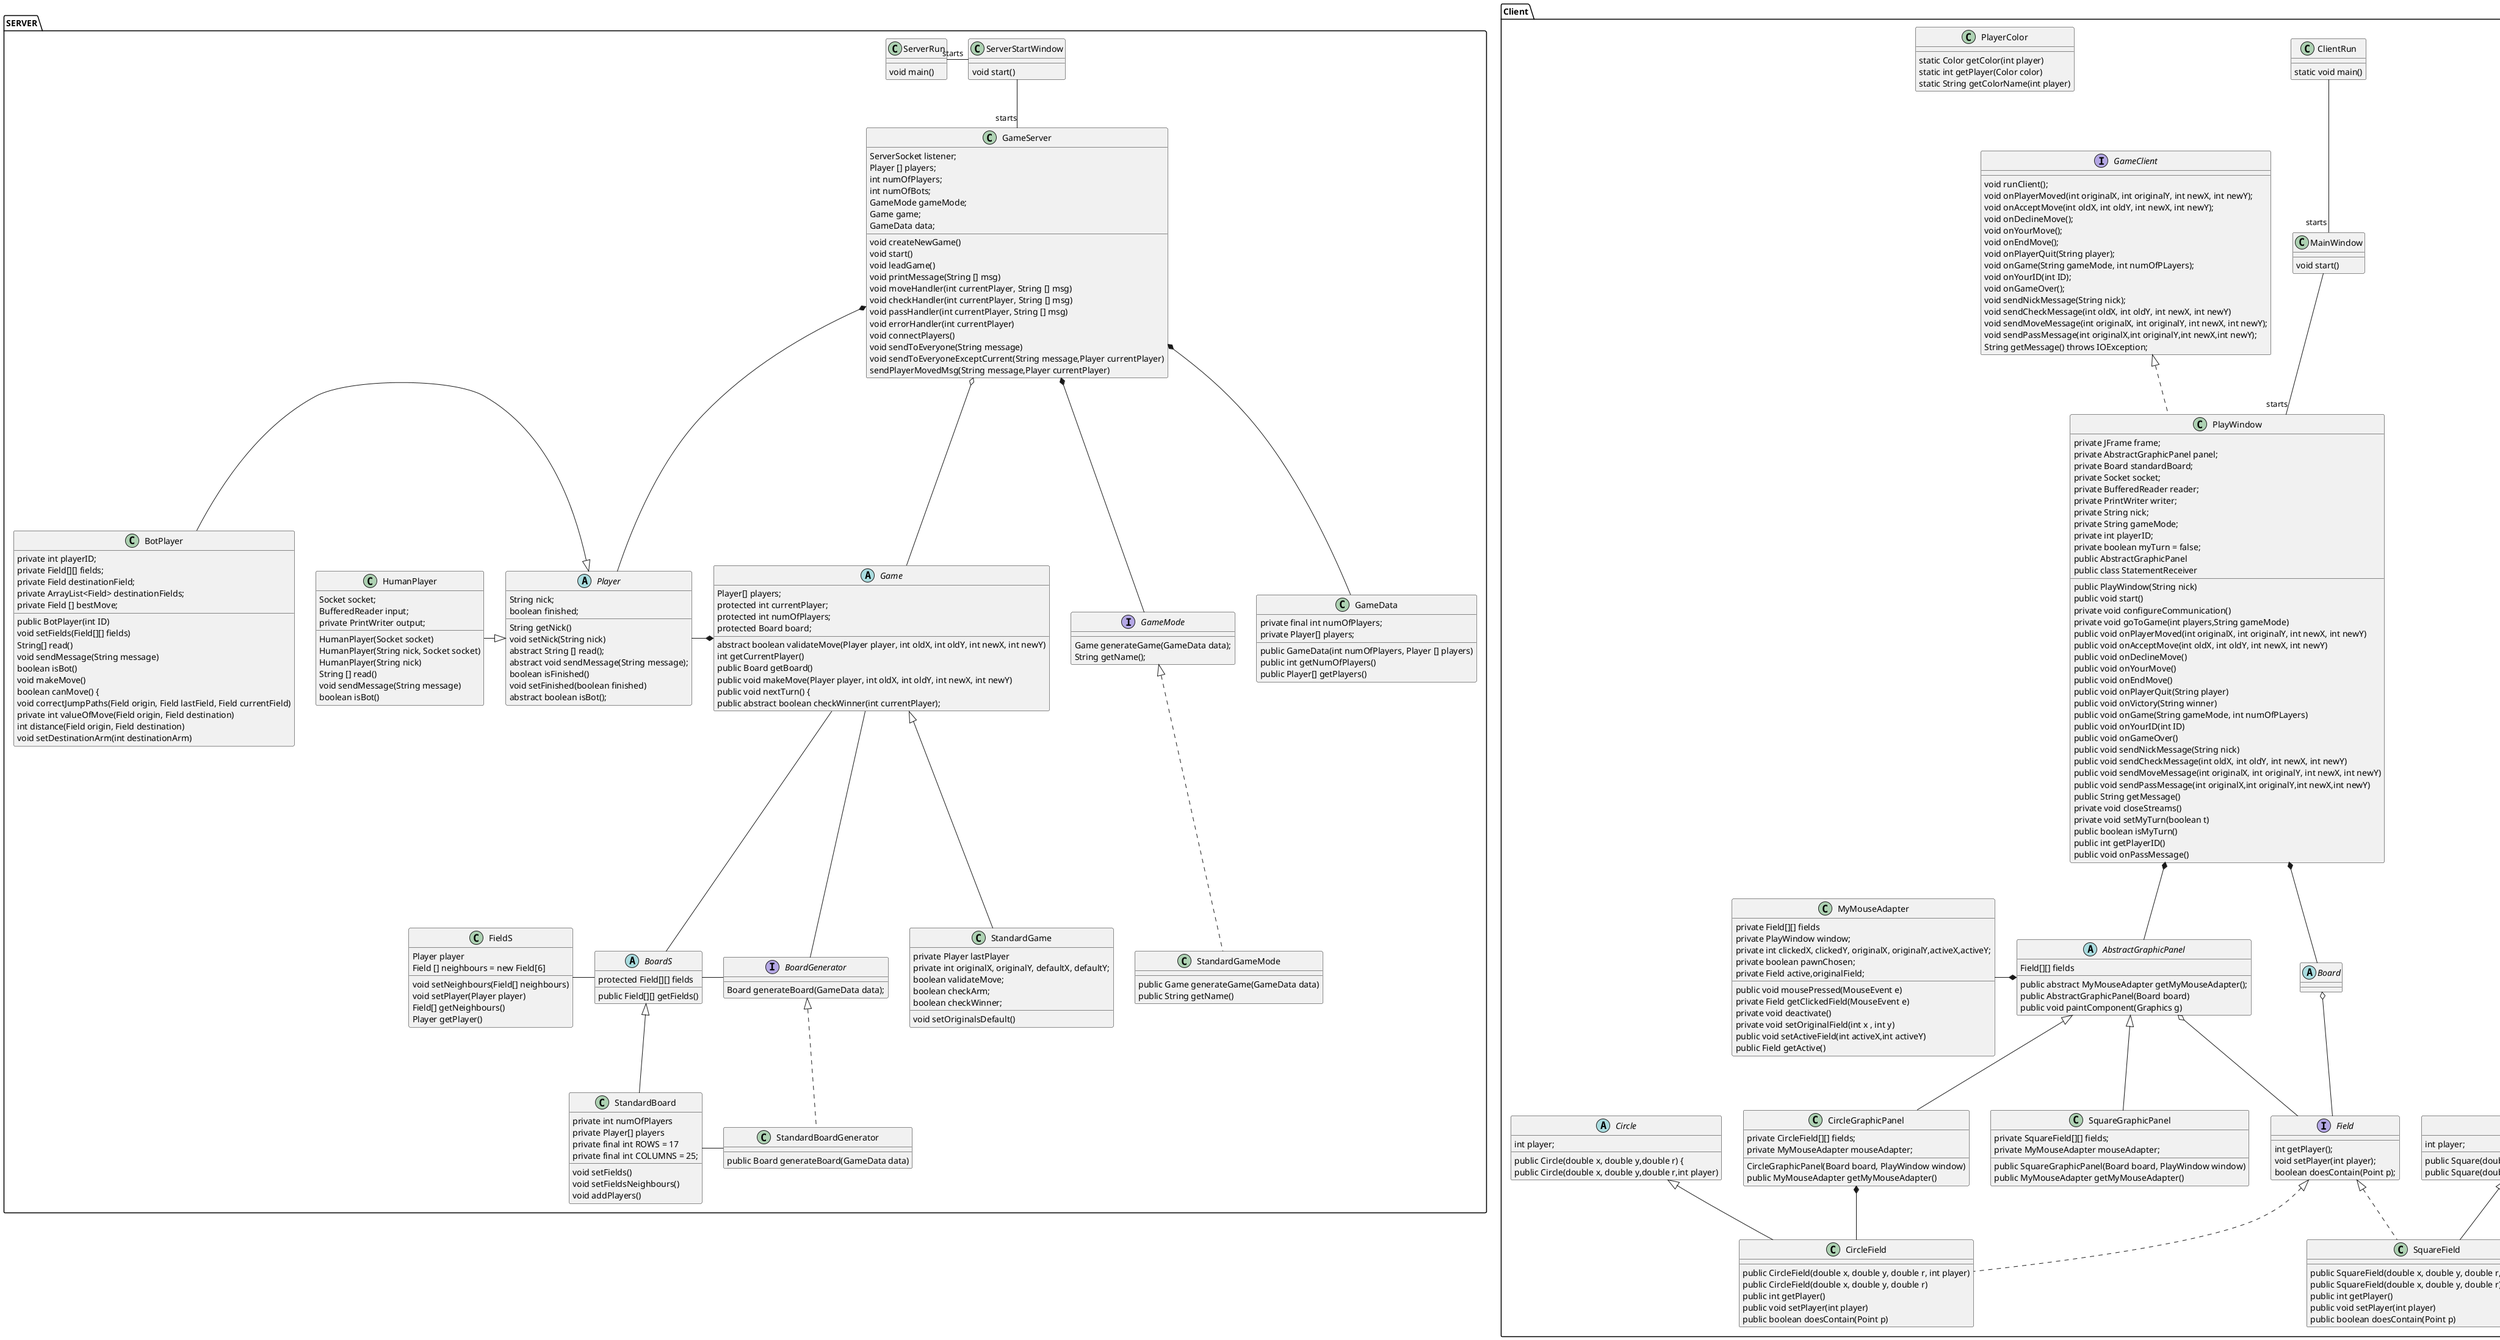 Aggregation implies a relationship where the child can exist independently
of the parent.
Example: Class (parent) and Student (child).
Delete the Class and the Students still exist.
Composition implies a relationship where the child cannot exist independent of the parent.
Example: House (parent) and Room (child).
Rooms don't exist separate to a House.
Kompozycja-całość jest jedynym wlaścicielem częśći ~wykład

@startuml
package "SERVER"{
class ServerRun
class ServerStartWindow
class GameServer
class StandardGame
class StandardGameMode
class Player
class FieldS
abstract class BoardS
class StandardBoard
interface BoardGenerator
class StandardBoardGenerator
abstract class Game
interface GameMode
class GameData
ServerRun-"starts"ServerStartWindow
ServerStartWindow--"starts"GameServer
GameServer o--Game
GameServer*--GameMode
GameServer*--GameData
GameServer*--Player
Player-*Game
FieldS-BoardS
Game<|--StandardGame
Game--BoardS
Game--BoardGenerator
BoardGenerator<|..StandardBoardGenerator
GameMode<|..StandardGameMode
BoardS<|--StandardBoard
BoardS-BoardGenerator
StandardBoard-StandardBoardGenerator
HumanPlayer-|>Player
BotPlayer-|>Player
    class ServerRun
    {
    void main()
    }
    class ServerStartWindow
    {
        void start()
    }
    class GameServer
    {
            ServerSocket listener;
             Player [] players;
             int numOfPlayers;
             int numOfBots;
             GameMode gameMode;
             Game game;
             GameData data;
             void createNewGame()
             void start()
             void leadGame()
             void printMessage(String [] msg)
             void moveHandler(int currentPlayer, String [] msg)
             void checkHandler(int currentPlayer, String [] msg)
             void passHandler(int currentPlayer, String [] msg)
             void errorHandler(int currentPlayer)
             void connectPlayers()
             void sendToEveryone(String message)
             void sendToEveryoneExceptCurrent(String message,Player currentPlayer)
             sendPlayerMovedMsg(String message,Player currentPlayer)
    }
    abstract class Player {
        String nick;
        boolean finished;
        String getNick()
        void setNick(String nick)
        abstract String [] read();
        abstract void sendMessage(String message);
        boolean isFinished()
        void setFinished(boolean finished)
        abstract boolean isBot();
    }
    class HumanPlayer  {
        Socket socket;
        BufferedReader input;
        private PrintWriter output;
        HumanPlayer(Socket socket)
        HumanPlayer(String nick, Socket socket)
        HumanPlayer(String nick)
        String [] read()
        void sendMessage(String message)
        boolean isBot()
    }
    class BotPlayer {
        private int playerID;
        private Field[][] fields;
        private Field destinationField;
        private ArrayList<Field> destinationFields;
        private Field [] bestMove;
        public BotPlayer(int ID)
        void setFields(Field[][] fields)
        String[] read()
        void sendMessage(String message)
        boolean isBot()
        void makeMove()
        boolean canMove() {
        void correctJumpPaths(Field origin, Field lastField, Field currentField)
        private int valueOfMove(Field origin, Field destination)
        int distance(Field origin, Field destination)
        void setDestinationArm(int destinationArm)
    }
    abstract class Game
    {
        Player[] players;
        protected int currentPlayer;
        protected int numOfPlayers;
        protected Board board;
        abstract boolean validateMove(Player player, int oldX, int oldY, int newX, int newY)
        int getCurrentPlayer()
        public Board getBoard()
        public void makeMove(Player player, int oldX, int oldY, int newX, int newY)
        public void nextTurn() {
        public abstract boolean checkWinner(int currentPlayer);
    }
    class GameData {
        private final int numOfPlayers;
        private Player[] players;
        public GameData(int numOfPlayers, Player [] players)
        public int getNumOfPlayers()
        public Player[] getPlayers()
    }
    interface GameMode {
        Game generateGame(GameData data);
        String getName();
    }
    class StandardGameMode {
        public Game generateGame(GameData data)
        public String getName()
    }
    abstract class BoardS {
        protected Field[][] fields
        public Field[][] getFields()
    }
    interface BoardGenerator {
        Board generateBoard(GameData data);
    }
    class FieldS {
        Player player
        Field [] neighbours = new Field[6]
        void setNeighbours(Field[] neighbours)
        void setPlayer(Player player)
        Field[] getNeighbours()
        Player getPlayer()
        }
    class StandardBoard{
        private int numOfPlayers
        private Player[] players
        private final int ROWS = 17
        private final int COLUMNS = 25;
        void setFields()
        void setFieldsNeighbours()
        void addPlayers()
        }
    class StandardBoardGenerator{
    public Board generateBoard(GameData data)
    }
    class StandardGame{
     private Player lastPlayer
     private int originalX, originalY, defaultX, defaultY;
     boolean validateMove;
     boolean checkArm;
     boolean checkWinner;
     void setOriginalsDefault()
        }

}


package "Client"{
class ClientRun
class MainWindow
class PlayWindow
interface Field
interface GameClient
abstract class Board
abstract class AbstractGraphicPanel
class MyMouseAdapter
class CircleGraphicPanel
class PlayerColor
abstract class Square
class SquareField
class SquareGraphicPanel
abstract class Circle

ClientRun--"starts"MainWindow
GameClient<|..PlayWindow
MainWindow--"starts"PlayWindow
PlayWindow*--AbstractGraphicPanel
PlayWindow*--Board
AbstractGraphicPanel o--Field
AbstractGraphicPanel *-left-MyMouseAdapter
AbstractGraphicPanel<|--CircleGraphicPanel
CircleGraphicPanel*--CircleField
Field<|..CircleField
Circle<|--CircleField
Board o--Field
AbstractGraphicPanel<|--SquareGraphicPanel
Field<|..SquareField
Square<|--SquareField

    class ClientRun {
        static void main()
    }
    class MainWindow {
        void start()
    }
    interface GameClient {
        void runClient();
        void onPlayerMoved(int originalX, int originalY, int newX, int newY);
        void onAcceptMove(int oldX, int oldY, int newX, int newY);
        void onDeclineMove();
        void onYourMove();
        void onEndMove();
        void onPlayerQuit(String player);
        void onGame(String gameMode, int numOfPLayers);
        void onYourID(int ID);
        void onGameOver();
        void sendNickMessage(String nick);
        void sendCheckMessage(int oldX, int oldY, int newX, int newY)
        void sendMoveMessage(int originalX, int originalY, int newX, int newY);
        void sendPassMessage(int originalX,int originalY,int newX,int newY);
        String getMessage() throws IOException;
    }
    class PlayWindow {
        private JFrame frame;
        private AbstractGraphicPanel panel;
        private Board standardBoard;
        private Socket socket;
        private BufferedReader reader;
        private PrintWriter writer;
        private String nick;
        private String gameMode;
        private int playerID;
        private boolean myTurn = false;
        public PlayWindow(String nick)
        public void start()
        private void configureCommunication()
        private void goToGame(int players,String gameMode)
        public void onPlayerMoved(int originalX, int originalY, int newX, int newY)
        public void onAcceptMove(int oldX, int oldY, int newX, int newY)
        public void onDeclineMove()
        public void onYourMove()
        public void onEndMove()
        public void onPlayerQuit(String player)
        public void onVictory(String winner)
        public void onGame(String gameMode, int numOfPLayers)
        public void onYourID(int ID)
        public void onGameOver()
        public void sendNickMessage(String nick)
        public void sendCheckMessage(int oldX, int oldY, int newX, int newY)
        public void sendMoveMessage(int originalX, int originalY, int newX, int newY)
        public void sendPassMessage(int originalX,int originalY,int newX,int newY)
        public String getMessage()
        private void closeStreams()
        private void setMyTurn(boolean t)
        public boolean isMyTurn()
        public int getPlayerID()
        public AbstractGraphicPanel
        public void onPassMessage()
        public class StatementReceiver
        }
    abstract class AbstractGraphicPanel{
        Field[][] fields
        public abstract MyMouseAdapter getMyMouseAdapter();
        public AbstractGraphicPanel(Board board)
        public void paintComponent(Graphics g)
    }
    class MyMouseAdapter {
    private Field[][] fields
        private PlayWindow window;
        private int clickedX, clickedY, originalX, originalY,activeX,activeY;
        private boolean pawnChosen;
        private Field active,originalField;
        public void mousePressed(MouseEvent e)
        private Field getClickedField(MouseEvent e)
        private void deactivate()
        private void setOriginalField(int x , int y)
        public void setActiveField(int activeX,int activeY)
        public Field getActive()
    }
    class CircleGraphicPanel {
       private CircleField[][] fields;
       private MyMouseAdapter mouseAdapter;
       CircleGraphicPanel(Board board, PlayWindow window)
       public MyMouseAdapter getMyMouseAdapter()
    }
    class SquareField {
       public SquareField(double x, double y, double r, int player)
       public SquareField(double x, double y, double r)
       public int getPlayer()
       public void setPlayer(int player)
       public boolean doesContain(Point p)
    }
    abstract class Circle{
      int player;
      public Circle(double x, double y,double r) {
      public Circle(double x, double y,double r,int player)
    }
    interface Field {
        int getPlayer();
        void setPlayer(int player);
        boolean doesContain(Point p);
    }
    abstract class Square {
        int player;
        public Square(double x, double y,double r)
        public Square(double x, double y,double r,int player)
    }
    class SquareGraphicPanel {
        private SquareField[][] fields;
        private MyMouseAdapter mouseAdapter;
        public SquareGraphicPanel(Board board, PlayWindow window)
        public MyMouseAdapter getMyMouseAdapter()
    }
    class CircleField{
        public CircleField(double x, double y, double r, int player)
        public CircleField(double x, double y, double r)
        public int getPlayer()
        public void setPlayer(int player)
        public boolean doesContain(Point p)
    }
    class PlayerColor {
        static Color getColor(int player)
        static int getPlayer(Color color)
        static String getColorName(int player)
    }
}




@enduml